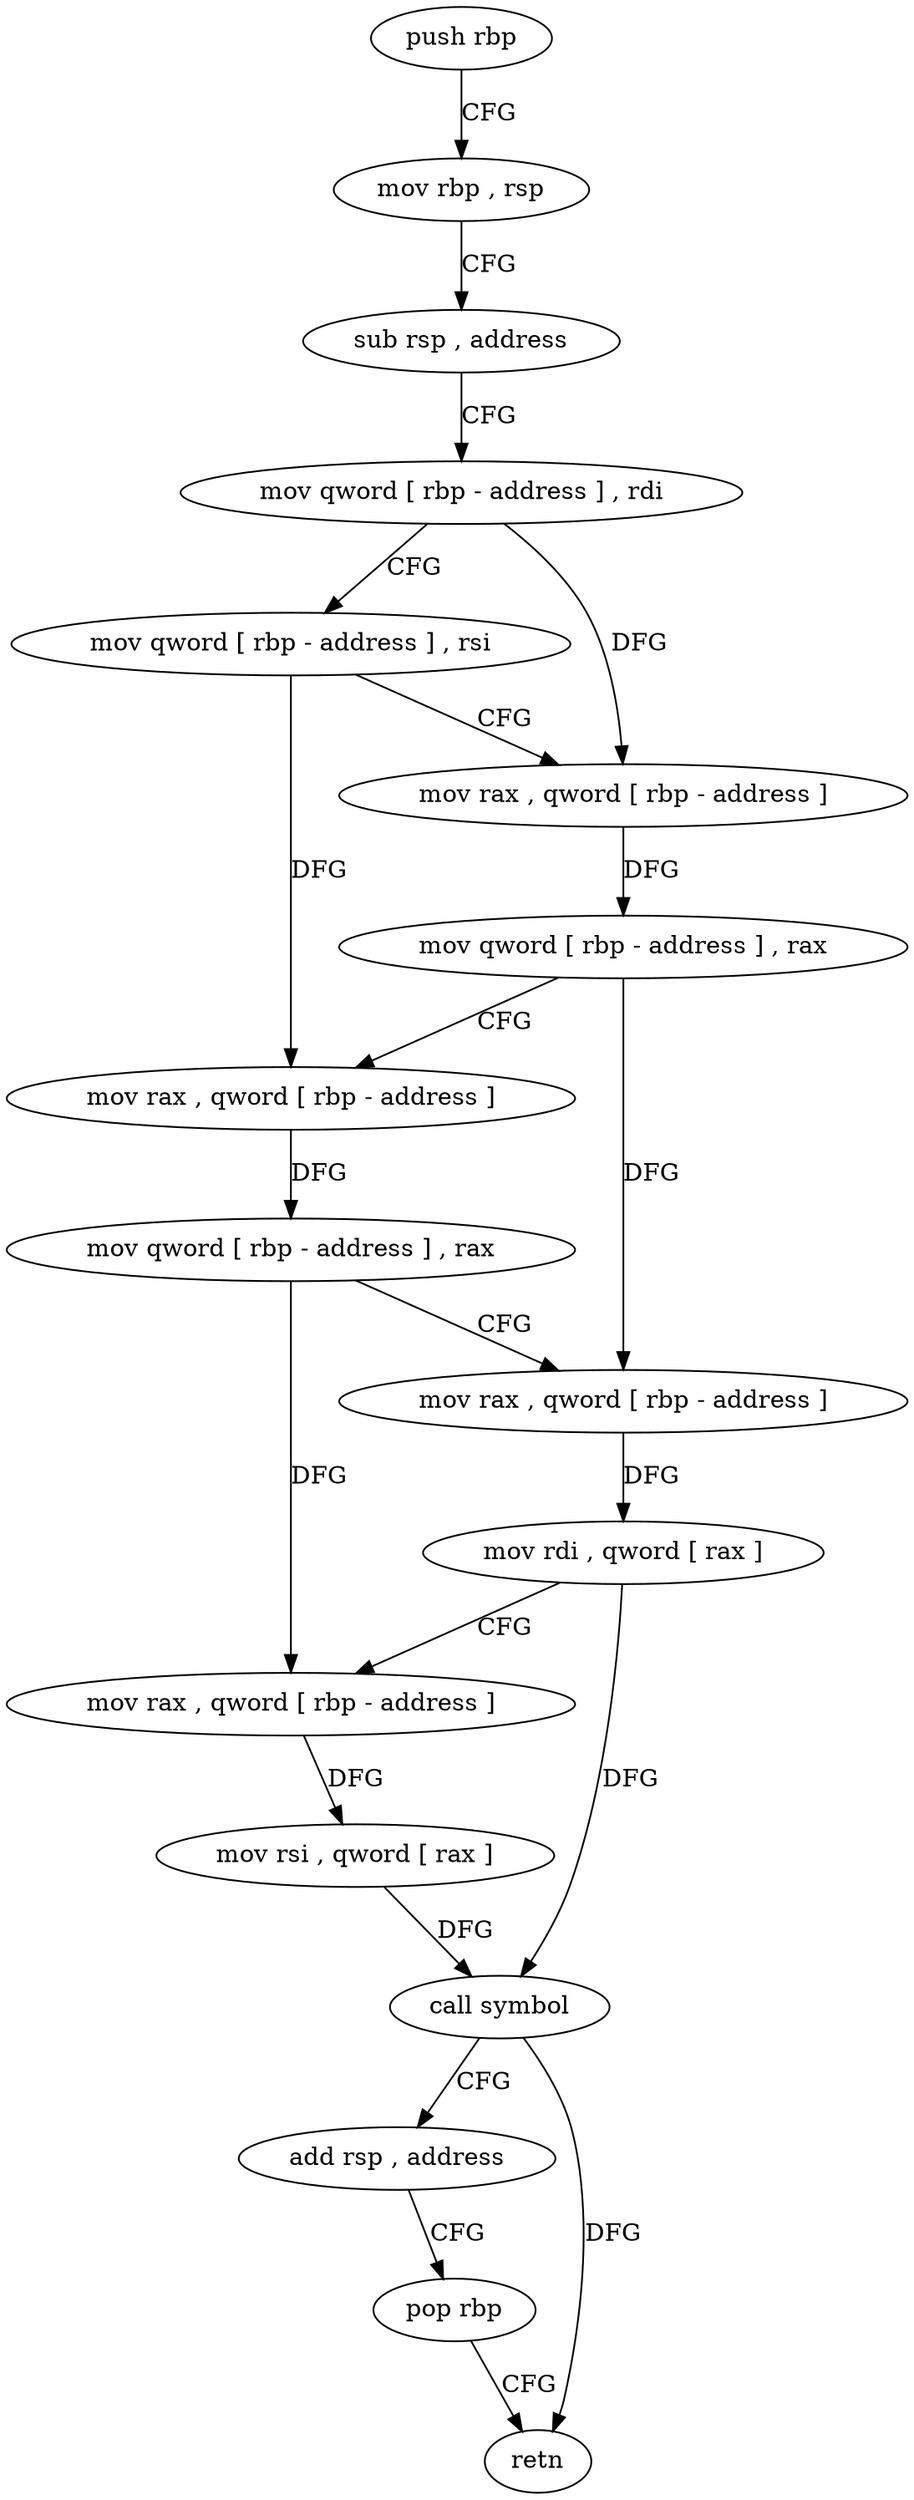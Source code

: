 digraph "func" {
"4286640" [label = "push rbp" ]
"4286641" [label = "mov rbp , rsp" ]
"4286644" [label = "sub rsp , address" ]
"4286648" [label = "mov qword [ rbp - address ] , rdi" ]
"4286652" [label = "mov qword [ rbp - address ] , rsi" ]
"4286656" [label = "mov rax , qword [ rbp - address ]" ]
"4286660" [label = "mov qword [ rbp - address ] , rax" ]
"4286664" [label = "mov rax , qword [ rbp - address ]" ]
"4286668" [label = "mov qword [ rbp - address ] , rax" ]
"4286672" [label = "mov rax , qword [ rbp - address ]" ]
"4286676" [label = "mov rdi , qword [ rax ]" ]
"4286679" [label = "mov rax , qword [ rbp - address ]" ]
"4286683" [label = "mov rsi , qword [ rax ]" ]
"4286686" [label = "call symbol" ]
"4286691" [label = "add rsp , address" ]
"4286695" [label = "pop rbp" ]
"4286696" [label = "retn" ]
"4286640" -> "4286641" [ label = "CFG" ]
"4286641" -> "4286644" [ label = "CFG" ]
"4286644" -> "4286648" [ label = "CFG" ]
"4286648" -> "4286652" [ label = "CFG" ]
"4286648" -> "4286656" [ label = "DFG" ]
"4286652" -> "4286656" [ label = "CFG" ]
"4286652" -> "4286664" [ label = "DFG" ]
"4286656" -> "4286660" [ label = "DFG" ]
"4286660" -> "4286664" [ label = "CFG" ]
"4286660" -> "4286672" [ label = "DFG" ]
"4286664" -> "4286668" [ label = "DFG" ]
"4286668" -> "4286672" [ label = "CFG" ]
"4286668" -> "4286679" [ label = "DFG" ]
"4286672" -> "4286676" [ label = "DFG" ]
"4286676" -> "4286679" [ label = "CFG" ]
"4286676" -> "4286686" [ label = "DFG" ]
"4286679" -> "4286683" [ label = "DFG" ]
"4286683" -> "4286686" [ label = "DFG" ]
"4286686" -> "4286691" [ label = "CFG" ]
"4286686" -> "4286696" [ label = "DFG" ]
"4286691" -> "4286695" [ label = "CFG" ]
"4286695" -> "4286696" [ label = "CFG" ]
}
